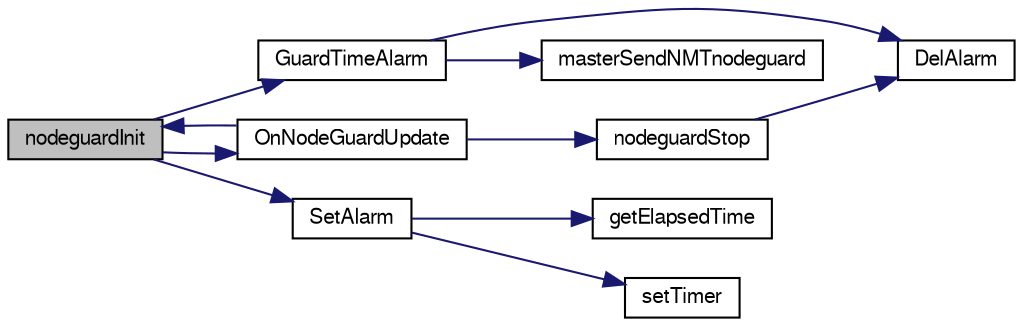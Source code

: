 digraph "nodeguardInit"
{
  edge [fontname="FreeSans",fontsize="10",labelfontname="FreeSans",labelfontsize="10"];
  node [fontname="FreeSans",fontsize="10",shape=record];
  rankdir="LR";
  Node1 [label="nodeguardInit",height=0.2,width=0.4,color="black", fillcolor="grey75", style="filled" fontcolor="black"];
  Node1 -> Node2 [color="midnightblue",fontsize="10",style="solid",fontname="FreeSans"];
  Node2 [label="GuardTimeAlarm",height=0.2,width=0.4,color="black", fillcolor="white", style="filled",URL="$group__nodeguardo.html#ga58b22c95490ed51c5fd5608ac4f5d148",tooltip="The guardTime - Timer Callback. "];
  Node2 -> Node3 [color="midnightblue",fontsize="10",style="solid",fontname="FreeSans"];
  Node3 [label="DelAlarm",height=0.2,width=0.4,color="black", fillcolor="white", style="filled",URL="$group__timer.html#ga991b3cfaac2f201b14d5530f75985c21",tooltip="Delete an alarm before expiring. "];
  Node2 -> Node4 [color="midnightblue",fontsize="10",style="solid",fontname="FreeSans"];
  Node4 [label="masterSendNMTnodeguard",height=0.2,width=0.4,color="black", fillcolor="white", style="filled",URL="$group__nmtmaster.html#gaf63689baeabb15103c2b7afe8885c5c4",tooltip="Transmit a NodeGuard message on the network to the slave whose nodeId is node ID. ..."];
  Node1 -> Node5 [color="midnightblue",fontsize="10",style="solid",fontname="FreeSans"];
  Node5 [label="OnNodeGuardUpdate",height=0.2,width=0.4,color="black", fillcolor="white", style="filled",URL="$group__nodeguardo.html#ga6ca299d2e686313a85093b8a381af80a"];
  Node5 -> Node6 [color="midnightblue",fontsize="10",style="solid",fontname="FreeSans"];
  Node6 [label="nodeguardStop",height=0.2,width=0.4,color="black", fillcolor="white", style="filled",URL="$group__nodeguardo.html#gac259820ffbdf98861fc0e75646fba119",tooltip="Stop producing node guarding messages. "];
  Node6 -> Node3 [color="midnightblue",fontsize="10",style="solid",fontname="FreeSans"];
  Node5 -> Node1 [color="midnightblue",fontsize="10",style="solid",fontname="FreeSans"];
  Node1 -> Node7 [color="midnightblue",fontsize="10",style="solid",fontname="FreeSans"];
  Node7 [label="SetAlarm",height=0.2,width=0.4,color="black", fillcolor="white", style="filled",URL="$group__timer.html#ga11c2616d78f06ed9144ef662f757b128",tooltip="Set an alarm to execute a callback function when expired. "];
  Node7 -> Node8 [color="midnightblue",fontsize="10",style="solid",fontname="FreeSans"];
  Node8 [label="getElapsedTime",height=0.2,width=0.4,color="black", fillcolor="white", style="filled",URL="$group__timer.html#ga4dccc204d52176bd547ab34d6858f5ba",tooltip="Get the time elapsed since latest timer occurence. "];
  Node7 -> Node9 [color="midnightblue",fontsize="10",style="solid",fontname="FreeSans"];
  Node9 [label="setTimer",height=0.2,width=0.4,color="black", fillcolor="white", style="filled",URL="$group__timer.html#gab8d05dee70f04b5c5190ab00e84da106",tooltip="Set a timerfor a given time. "];
}
